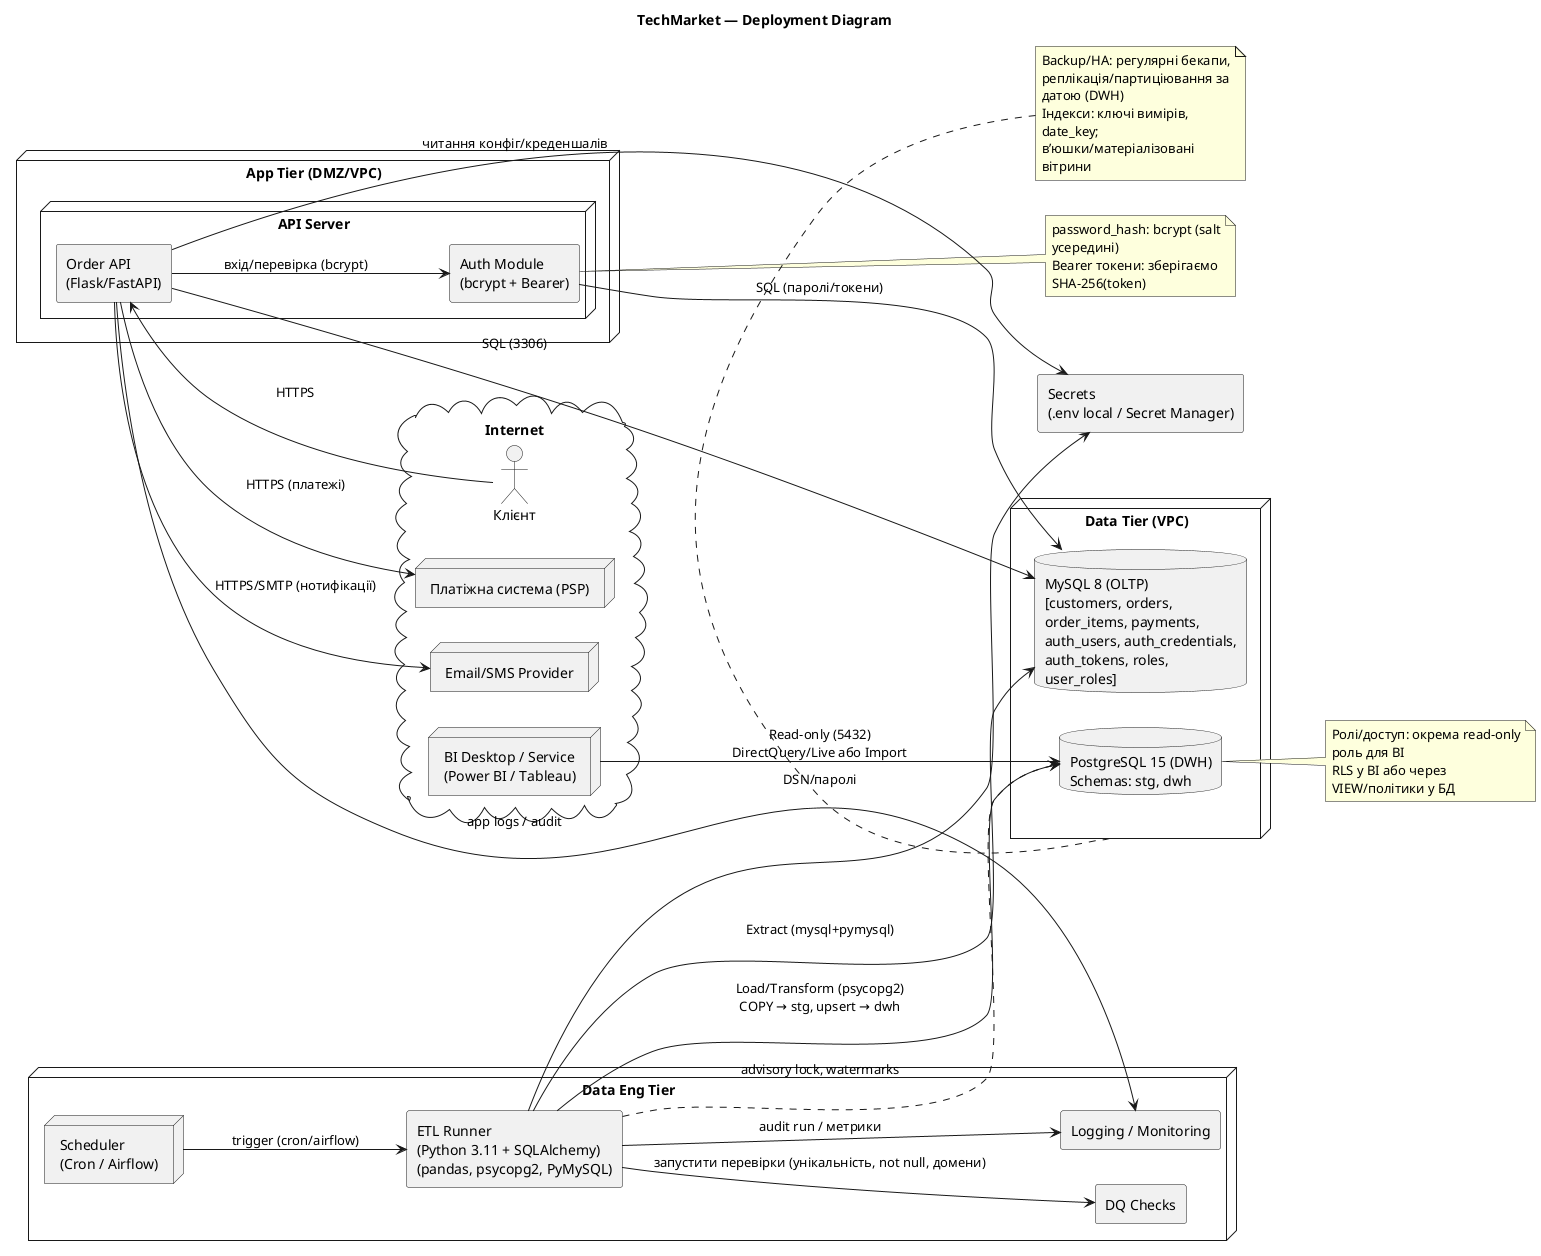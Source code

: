 @startuml TechMarket_Deployment
title TechMarket — Deployment Diagram
skinparam componentStyle rectangle
skinparam wrapWidth 200
left to right direction

cloud "Internet" as INTERNET {
  actor "Клієнт" as USER
  node "Платіжна система (PSP)" as PSP
  node "Email/SMS Provider" as NOTIFIER
  node "BI Desktop / Service\n(Power BI / Tableau)" as BI_TOOL
}

node "App Tier (DMZ/VPC)" as APP {
  node "API Server" as API_HOST {
    component "Order API\n(Flask/FastAPI)" as ORDER_API
    component "Auth Module\n(bcrypt + Bearer)" as AUTH
  }
}

node "Data Eng Tier" as DATA_ENG {
  node "Scheduler\n(Cron / Airflow)" as SCHED
  component "ETL Runner\n(Python 3.11 + SQLAlchemy)\n(pandas, psycopg2, PyMySQL)" as ETL
  component "DQ Checks" as DQ
  component "Logging / Monitoring" as LOG
}

node "Data Tier (VPC)" as DATA_TIER {
  database "MySQL 8 (OLTP)\n[customers, orders, order_items, payments,\nauth_users, auth_credentials, auth_tokens, roles, user_roles]" as MYSQL
  database "PostgreSQL 15 (DWH)\nSchemas: stg, dwh" as POSTGRES
}

component "Secrets\n(.env local / Secret Manager)" as SECRETS

' ==== Flows: App / Auth ====
USER --> ORDER_API : HTTPS
ORDER_API --> AUTH : вхід/перевірка (bcrypt)
AUTH --> MYSQL : SQL (паролі/токени)
note right of AUTH
password_hash: bcrypt (salt усередині)
Bearer токени: зберігаємо SHA-256(token)
end note

ORDER_API --> MYSQL : SQL (3306)
ORDER_API --> PSP : HTTPS (платежі)
ORDER_API --> NOTIFIER : HTTPS/SMTP (нотифікації)
ORDER_API --> LOG : app logs / audit
ORDER_API --> SECRETS : читання конфіг/креденшалів

' ==== Flows: BI ====
BI_TOOL --> POSTGRES : Read-only (5432)\nDirectQuery/Live або Import
note right of POSTGRES
Ролі/доступ: окрема read-only роль для BI
RLS у BI або через VIEW/політики у БД
end note

' ==== Flows: ETL/DWH ====
SCHED --> ETL : trigger (cron/airflow)
ETL --> SECRETS : DSN/паролі
ETL --> MYSQL : Extract (mysql+pymysql)
ETL --> POSTGRES : Load/Transform (psycopg2)\nCOPY → stg, upsert → dwh
ETL --> DQ : запустити перевірки (унікальність, not null, домени)
ETL --> LOG : audit run / метрики
ETL ..> POSTGRES : advisory lock, watermarks

' ==== Notes ====
note bottom of DATA_TIER
Backup/HA: регулярні бекапи, реплікація/партиціювання за датою (DWH)
Індекси: ключі вимірів, date_key; вʼюшки/матеріалізовані вітрини
end note

@enduml

